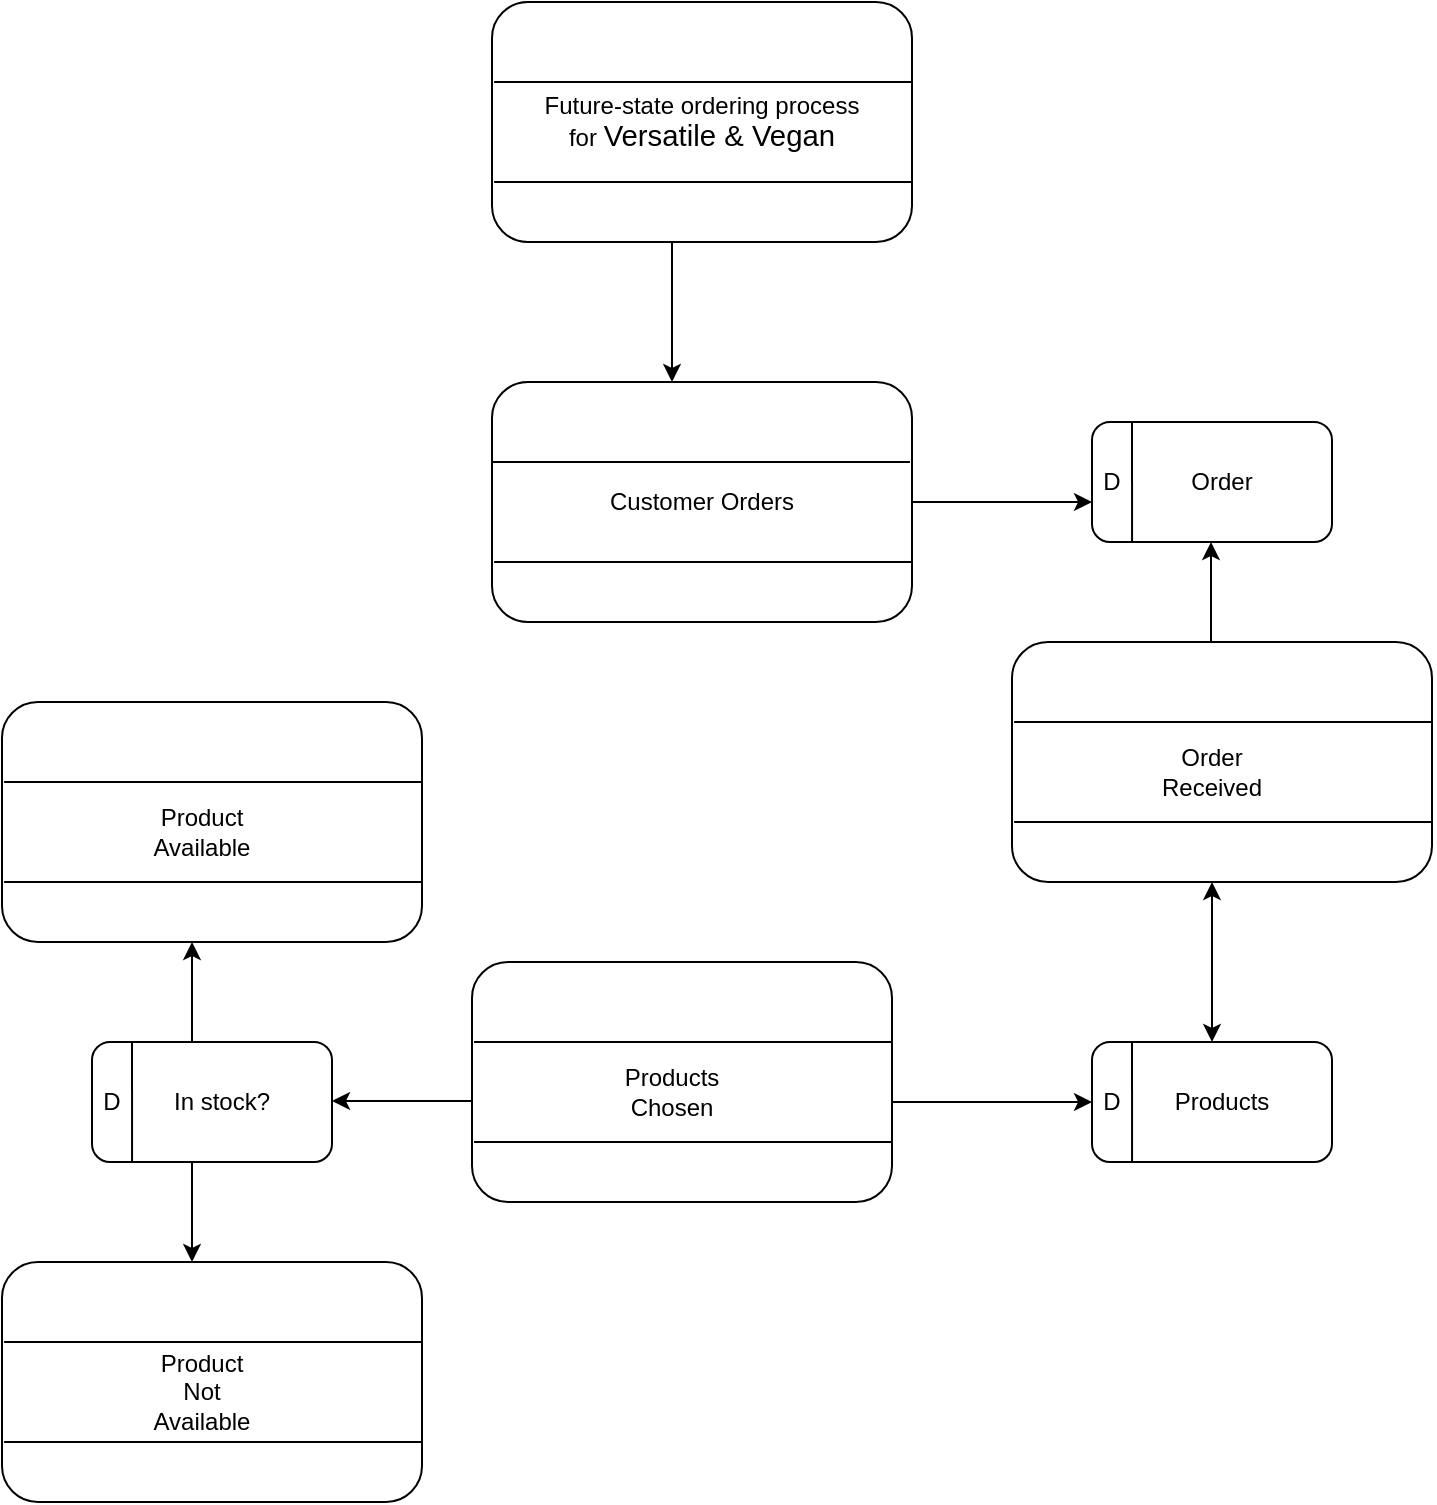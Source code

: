<mxfile version="18.1.2" type="github">
  <diagram id="bfzW_d-6oRnT0RZYZXPe" name="Page-1">
    <mxGraphModel dx="2062" dy="1154" grid="1" gridSize="10" guides="1" tooltips="1" connect="1" arrows="1" fold="1" page="1" pageScale="1" pageWidth="850" pageHeight="1100" math="0" shadow="0">
      <root>
        <mxCell id="0" />
        <mxCell id="1" parent="0" />
        <mxCell id="C1VxZ8XKzOwLKLjluhn4-1" value="&lt;br&gt;Future-state ordering process for&amp;nbsp;&lt;span style=&quot;font-size:11.0pt;line-height:120%;&lt;br/&gt;font-family:&amp;quot;Calibri&amp;quot;,sans-serif;mso-fareast-font-family:Calibri;mso-bidi-font-family:&lt;br/&gt;Arial;mso-ansi-language:EN-NZ;mso-fareast-language:EN-US;mso-bidi-language:&lt;br/&gt;AR-SA&quot;&gt;Versatile &amp;amp; Vegan&lt;/span&gt;&lt;br&gt;&amp;nbsp;" style="rounded=1;whiteSpace=wrap;html=1;" parent="1" vertex="1">
          <mxGeometry x="320" y="120" width="210" height="120" as="geometry" />
        </mxCell>
        <mxCell id="C1VxZ8XKzOwLKLjluhn4-3" value="" style="endArrow=none;html=1;rounded=0;entryX=0.005;entryY=0.375;entryDx=0;entryDy=0;entryPerimeter=0;" parent="1" edge="1">
          <mxGeometry width="50" height="50" relative="1" as="geometry">
            <mxPoint x="530" y="210" as="sourcePoint" />
            <mxPoint x="321.05" y="210" as="targetPoint" />
          </mxGeometry>
        </mxCell>
        <mxCell id="C1VxZ8XKzOwLKLjluhn4-4" value="" style="endArrow=none;html=1;rounded=0;entryX=0.005;entryY=0.375;entryDx=0;entryDy=0;entryPerimeter=0;" parent="1" edge="1">
          <mxGeometry width="50" height="50" relative="1" as="geometry">
            <mxPoint x="530" y="160" as="sourcePoint" />
            <mxPoint x="321.05" y="160" as="targetPoint" />
          </mxGeometry>
        </mxCell>
        <mxCell id="wWReXJp32-VLOhJJQEyG-1" value="" style="rounded=1;whiteSpace=wrap;html=1;" vertex="1" parent="1">
          <mxGeometry x="580" y="440" width="210" height="120" as="geometry" />
        </mxCell>
        <mxCell id="wWReXJp32-VLOhJJQEyG-2" value="" style="endArrow=none;html=1;rounded=0;entryX=0.005;entryY=0.375;entryDx=0;entryDy=0;entryPerimeter=0;" edge="1" parent="1">
          <mxGeometry width="50" height="50" relative="1" as="geometry">
            <mxPoint x="790" y="530" as="sourcePoint" />
            <mxPoint x="581.05" y="530" as="targetPoint" />
          </mxGeometry>
        </mxCell>
        <mxCell id="wWReXJp32-VLOhJJQEyG-3" value="" style="endArrow=none;html=1;rounded=0;entryX=0.005;entryY=0.375;entryDx=0;entryDy=0;entryPerimeter=0;" edge="1" parent="1">
          <mxGeometry width="50" height="50" relative="1" as="geometry">
            <mxPoint x="790" y="480" as="sourcePoint" />
            <mxPoint x="581.05" y="480" as="targetPoint" />
          </mxGeometry>
        </mxCell>
        <mxCell id="wWReXJp32-VLOhJJQEyG-4" value="" style="endArrow=classic;html=1;rounded=0;" edge="1" parent="1">
          <mxGeometry width="50" height="50" relative="1" as="geometry">
            <mxPoint x="530" y="370" as="sourcePoint" />
            <mxPoint x="620" y="370" as="targetPoint" />
          </mxGeometry>
        </mxCell>
        <mxCell id="wWReXJp32-VLOhJJQEyG-5" value="" style="endArrow=classic;html=1;rounded=0;" edge="1" parent="1">
          <mxGeometry width="50" height="50" relative="1" as="geometry">
            <mxPoint x="679.5" y="440" as="sourcePoint" />
            <mxPoint x="679.5" y="390" as="targetPoint" />
            <Array as="points">
              <mxPoint x="679.5" y="410" />
            </Array>
          </mxGeometry>
        </mxCell>
        <mxCell id="wWReXJp32-VLOhJJQEyG-6" value="" style="rounded=1;whiteSpace=wrap;html=1;" vertex="1" parent="1">
          <mxGeometry x="620" y="330" width="120" height="60" as="geometry" />
        </mxCell>
        <mxCell id="wWReXJp32-VLOhJJQEyG-7" value="" style="endArrow=none;html=1;rounded=0;exitX=0.167;exitY=1;exitDx=0;exitDy=0;exitPerimeter=0;" edge="1" parent="1" source="wWReXJp32-VLOhJJQEyG-6">
          <mxGeometry width="50" height="50" relative="1" as="geometry">
            <mxPoint x="610" y="380" as="sourcePoint" />
            <mxPoint x="640" y="330" as="targetPoint" />
          </mxGeometry>
        </mxCell>
        <mxCell id="wWReXJp32-VLOhJJQEyG-8" value="D" style="text;html=1;strokeColor=none;fillColor=none;align=center;verticalAlign=middle;whiteSpace=wrap;rounded=0;" vertex="1" parent="1">
          <mxGeometry x="620" y="345" width="20" height="30" as="geometry" />
        </mxCell>
        <mxCell id="wWReXJp32-VLOhJJQEyG-9" value="Order" style="text;html=1;strokeColor=none;fillColor=none;align=center;verticalAlign=middle;whiteSpace=wrap;rounded=0;" vertex="1" parent="1">
          <mxGeometry x="655" y="345" width="60" height="30" as="geometry" />
        </mxCell>
        <mxCell id="wWReXJp32-VLOhJJQEyG-10" value="Order Received" style="text;html=1;strokeColor=none;fillColor=none;align=center;verticalAlign=middle;whiteSpace=wrap;rounded=0;" vertex="1" parent="1">
          <mxGeometry x="650" y="490" width="60" height="30" as="geometry" />
        </mxCell>
        <mxCell id="wWReXJp32-VLOhJJQEyG-12" value="" style="rounded=1;whiteSpace=wrap;html=1;" vertex="1" parent="1">
          <mxGeometry x="620" y="640" width="120" height="60" as="geometry" />
        </mxCell>
        <mxCell id="wWReXJp32-VLOhJJQEyG-13" value="" style="endArrow=none;html=1;rounded=0;exitX=0.167;exitY=1;exitDx=0;exitDy=0;exitPerimeter=0;" edge="1" parent="1" source="wWReXJp32-VLOhJJQEyG-12">
          <mxGeometry width="50" height="50" relative="1" as="geometry">
            <mxPoint x="610" y="690" as="sourcePoint" />
            <mxPoint x="640" y="640" as="targetPoint" />
          </mxGeometry>
        </mxCell>
        <mxCell id="wWReXJp32-VLOhJJQEyG-14" value="D" style="text;html=1;strokeColor=none;fillColor=none;align=center;verticalAlign=middle;whiteSpace=wrap;rounded=0;" vertex="1" parent="1">
          <mxGeometry x="620" y="655" width="20" height="30" as="geometry" />
        </mxCell>
        <mxCell id="wWReXJp32-VLOhJJQEyG-15" value="Products" style="text;html=1;strokeColor=none;fillColor=none;align=center;verticalAlign=middle;whiteSpace=wrap;rounded=0;" vertex="1" parent="1">
          <mxGeometry x="655" y="655" width="60" height="30" as="geometry" />
        </mxCell>
        <mxCell id="wWReXJp32-VLOhJJQEyG-16" value="" style="endArrow=classic;html=1;rounded=0;" edge="1" parent="1">
          <mxGeometry width="50" height="50" relative="1" as="geometry">
            <mxPoint x="520" y="670" as="sourcePoint" />
            <mxPoint x="620" y="670" as="targetPoint" />
          </mxGeometry>
        </mxCell>
        <mxCell id="wWReXJp32-VLOhJJQEyG-17" value="" style="rounded=1;whiteSpace=wrap;html=1;" vertex="1" parent="1">
          <mxGeometry x="310" y="600" width="210" height="120" as="geometry" />
        </mxCell>
        <mxCell id="wWReXJp32-VLOhJJQEyG-18" value="" style="endArrow=none;html=1;rounded=0;entryX=0.005;entryY=0.375;entryDx=0;entryDy=0;entryPerimeter=0;" edge="1" parent="1">
          <mxGeometry width="50" height="50" relative="1" as="geometry">
            <mxPoint x="520" y="690" as="sourcePoint" />
            <mxPoint x="311.05" y="690" as="targetPoint" />
          </mxGeometry>
        </mxCell>
        <mxCell id="wWReXJp32-VLOhJJQEyG-19" value="" style="endArrow=none;html=1;rounded=0;entryX=0.005;entryY=0.375;entryDx=0;entryDy=0;entryPerimeter=0;" edge="1" parent="1">
          <mxGeometry width="50" height="50" relative="1" as="geometry">
            <mxPoint x="520" y="640" as="sourcePoint" />
            <mxPoint x="311.05" y="640" as="targetPoint" />
          </mxGeometry>
        </mxCell>
        <mxCell id="wWReXJp32-VLOhJJQEyG-20" value="Products Chosen" style="text;html=1;strokeColor=none;fillColor=none;align=center;verticalAlign=middle;whiteSpace=wrap;rounded=0;" vertex="1" parent="1">
          <mxGeometry x="380" y="650" width="60" height="30" as="geometry" />
        </mxCell>
        <mxCell id="wWReXJp32-VLOhJJQEyG-21" value="" style="endArrow=classic;startArrow=classic;html=1;rounded=0;exitX=0.5;exitY=0;exitDx=0;exitDy=0;" edge="1" parent="1" source="wWReXJp32-VLOhJJQEyG-12">
          <mxGeometry width="50" height="50" relative="1" as="geometry">
            <mxPoint x="630" y="610" as="sourcePoint" />
            <mxPoint x="680" y="560" as="targetPoint" />
          </mxGeometry>
        </mxCell>
        <mxCell id="wWReXJp32-VLOhJJQEyG-22" value="Customer Orders" style="rounded=1;whiteSpace=wrap;html=1;" vertex="1" parent="1">
          <mxGeometry x="320" y="310" width="210" height="120" as="geometry" />
        </mxCell>
        <mxCell id="wWReXJp32-VLOhJJQEyG-23" value="" style="endArrow=none;html=1;rounded=0;entryX=0.005;entryY=0.375;entryDx=0;entryDy=0;entryPerimeter=0;" edge="1" parent="1">
          <mxGeometry width="50" height="50" relative="1" as="geometry">
            <mxPoint x="530" y="400" as="sourcePoint" />
            <mxPoint x="321.05" y="400" as="targetPoint" />
          </mxGeometry>
        </mxCell>
        <mxCell id="wWReXJp32-VLOhJJQEyG-24" value="" style="endArrow=none;html=1;rounded=0;entryX=0.005;entryY=0.375;entryDx=0;entryDy=0;entryPerimeter=0;" edge="1" parent="1">
          <mxGeometry width="50" height="50" relative="1" as="geometry">
            <mxPoint x="528.95" y="350" as="sourcePoint" />
            <mxPoint x="320.0" y="350" as="targetPoint" />
          </mxGeometry>
        </mxCell>
        <mxCell id="wWReXJp32-VLOhJJQEyG-25" value="" style="endArrow=classic;html=1;rounded=0;" edge="1" parent="1">
          <mxGeometry width="50" height="50" relative="1" as="geometry">
            <mxPoint x="410" y="240" as="sourcePoint" />
            <mxPoint x="410" y="310" as="targetPoint" />
            <Array as="points">
              <mxPoint x="410" y="270" />
              <mxPoint x="410" y="280" />
            </Array>
          </mxGeometry>
        </mxCell>
        <mxCell id="wWReXJp32-VLOhJJQEyG-26" value="" style="endArrow=classic;html=1;rounded=0;" edge="1" parent="1">
          <mxGeometry width="50" height="50" relative="1" as="geometry">
            <mxPoint x="310" y="669.5" as="sourcePoint" />
            <mxPoint x="240" y="669.5" as="targetPoint" />
          </mxGeometry>
        </mxCell>
        <mxCell id="wWReXJp32-VLOhJJQEyG-28" value="" style="rounded=1;whiteSpace=wrap;html=1;" vertex="1" parent="1">
          <mxGeometry x="120" y="640" width="120" height="60" as="geometry" />
        </mxCell>
        <mxCell id="wWReXJp32-VLOhJJQEyG-29" value="" style="endArrow=none;html=1;rounded=0;exitX=0.167;exitY=1;exitDx=0;exitDy=0;exitPerimeter=0;" edge="1" parent="1" source="wWReXJp32-VLOhJJQEyG-28">
          <mxGeometry width="50" height="50" relative="1" as="geometry">
            <mxPoint x="110" y="690" as="sourcePoint" />
            <mxPoint x="140" y="640" as="targetPoint" />
          </mxGeometry>
        </mxCell>
        <mxCell id="wWReXJp32-VLOhJJQEyG-30" value="D" style="text;html=1;strokeColor=none;fillColor=none;align=center;verticalAlign=middle;whiteSpace=wrap;rounded=0;" vertex="1" parent="1">
          <mxGeometry x="120" y="655" width="20" height="30" as="geometry" />
        </mxCell>
        <mxCell id="wWReXJp32-VLOhJJQEyG-31" value="In stock?" style="text;html=1;strokeColor=none;fillColor=none;align=center;verticalAlign=middle;whiteSpace=wrap;rounded=0;" vertex="1" parent="1">
          <mxGeometry x="155" y="655" width="60" height="30" as="geometry" />
        </mxCell>
        <mxCell id="wWReXJp32-VLOhJJQEyG-32" value="" style="endArrow=classic;html=1;rounded=0;" edge="1" parent="1">
          <mxGeometry width="50" height="50" relative="1" as="geometry">
            <mxPoint x="170" y="640" as="sourcePoint" />
            <mxPoint x="170" y="590" as="targetPoint" />
          </mxGeometry>
        </mxCell>
        <mxCell id="wWReXJp32-VLOhJJQEyG-33" value="" style="endArrow=classic;html=1;rounded=0;" edge="1" parent="1">
          <mxGeometry width="50" height="50" relative="1" as="geometry">
            <mxPoint x="170" y="700" as="sourcePoint" />
            <mxPoint x="170" y="750" as="targetPoint" />
          </mxGeometry>
        </mxCell>
        <mxCell id="wWReXJp32-VLOhJJQEyG-35" value="" style="rounded=1;whiteSpace=wrap;html=1;" vertex="1" parent="1">
          <mxGeometry x="75" y="750" width="210" height="120" as="geometry" />
        </mxCell>
        <mxCell id="wWReXJp32-VLOhJJQEyG-36" value="" style="endArrow=none;html=1;rounded=0;entryX=0.005;entryY=0.375;entryDx=0;entryDy=0;entryPerimeter=0;" edge="1" parent="1">
          <mxGeometry width="50" height="50" relative="1" as="geometry">
            <mxPoint x="285" y="840" as="sourcePoint" />
            <mxPoint x="76.05" y="840" as="targetPoint" />
          </mxGeometry>
        </mxCell>
        <mxCell id="wWReXJp32-VLOhJJQEyG-37" value="" style="endArrow=none;html=1;rounded=0;entryX=0.005;entryY=0.375;entryDx=0;entryDy=0;entryPerimeter=0;" edge="1" parent="1">
          <mxGeometry width="50" height="50" relative="1" as="geometry">
            <mxPoint x="285" y="790" as="sourcePoint" />
            <mxPoint x="76.05" y="790" as="targetPoint" />
          </mxGeometry>
        </mxCell>
        <mxCell id="wWReXJp32-VLOhJJQEyG-38" value="Product Not Available" style="text;html=1;strokeColor=none;fillColor=none;align=center;verticalAlign=middle;whiteSpace=wrap;rounded=0;" vertex="1" parent="1">
          <mxGeometry x="145" y="800" width="60" height="30" as="geometry" />
        </mxCell>
        <mxCell id="wWReXJp32-VLOhJJQEyG-39" value="" style="rounded=1;whiteSpace=wrap;html=1;" vertex="1" parent="1">
          <mxGeometry x="75" y="470" width="210" height="120" as="geometry" />
        </mxCell>
        <mxCell id="wWReXJp32-VLOhJJQEyG-40" value="" style="endArrow=none;html=1;rounded=0;entryX=0.005;entryY=0.375;entryDx=0;entryDy=0;entryPerimeter=0;" edge="1" parent="1">
          <mxGeometry width="50" height="50" relative="1" as="geometry">
            <mxPoint x="285" y="560" as="sourcePoint" />
            <mxPoint x="76.05" y="560" as="targetPoint" />
          </mxGeometry>
        </mxCell>
        <mxCell id="wWReXJp32-VLOhJJQEyG-41" value="" style="endArrow=none;html=1;rounded=0;entryX=0.005;entryY=0.375;entryDx=0;entryDy=0;entryPerimeter=0;" edge="1" parent="1">
          <mxGeometry width="50" height="50" relative="1" as="geometry">
            <mxPoint x="285" y="510" as="sourcePoint" />
            <mxPoint x="76.05" y="510" as="targetPoint" />
          </mxGeometry>
        </mxCell>
        <mxCell id="wWReXJp32-VLOhJJQEyG-42" value="Product Available" style="text;html=1;strokeColor=none;fillColor=none;align=center;verticalAlign=middle;whiteSpace=wrap;rounded=0;" vertex="1" parent="1">
          <mxGeometry x="145" y="520" width="60" height="30" as="geometry" />
        </mxCell>
      </root>
    </mxGraphModel>
  </diagram>
</mxfile>
